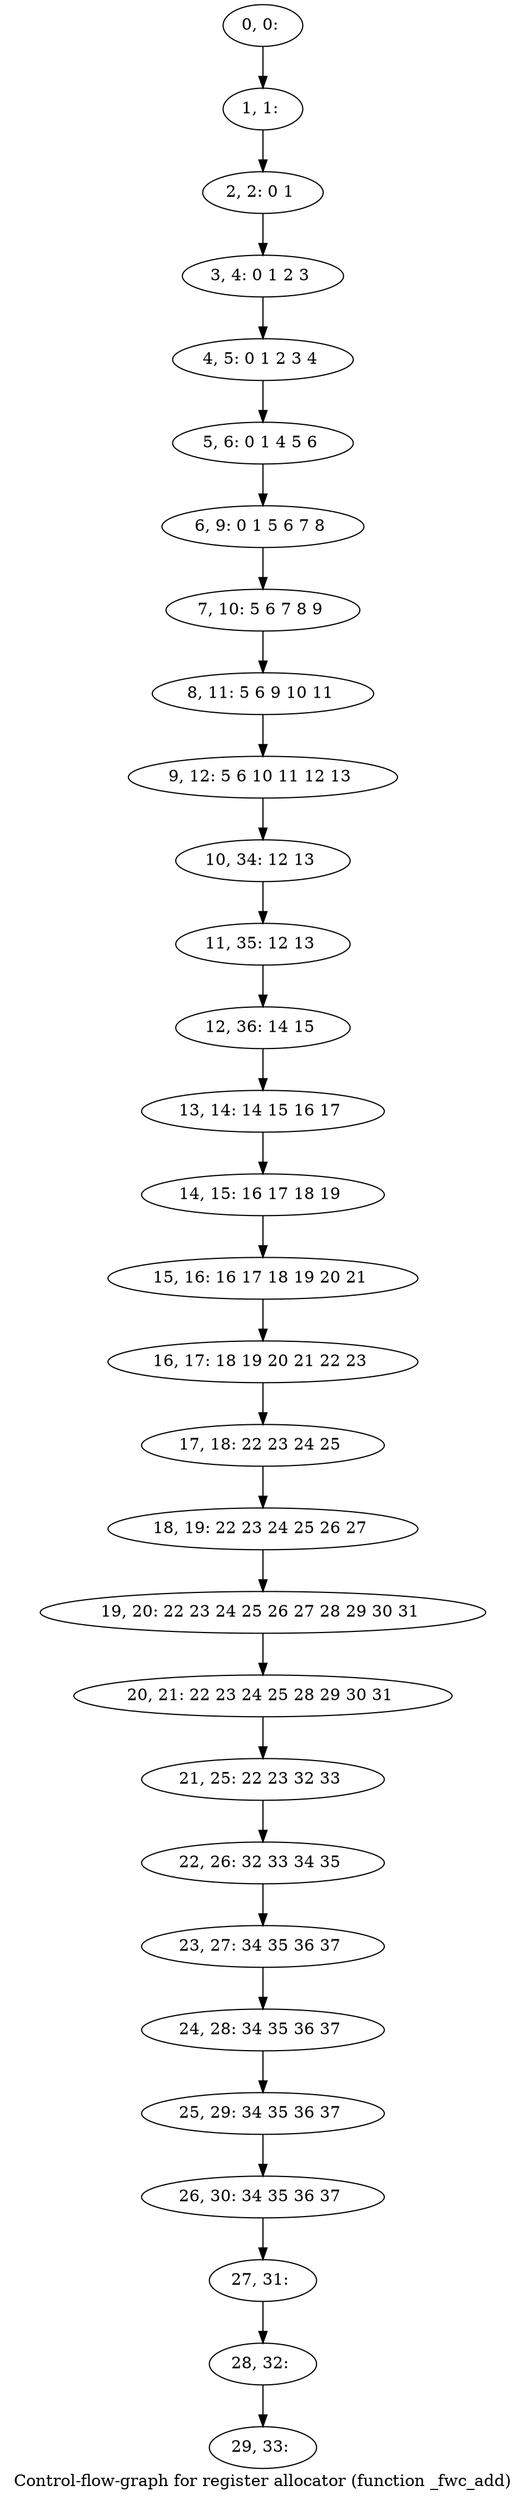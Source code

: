 digraph G {
graph [label="Control-flow-graph for register allocator (function _fwc_add)"]
0[label="0, 0: "];
1[label="1, 1: "];
2[label="2, 2: 0 1 "];
3[label="3, 4: 0 1 2 3 "];
4[label="4, 5: 0 1 2 3 4 "];
5[label="5, 6: 0 1 4 5 6 "];
6[label="6, 9: 0 1 5 6 7 8 "];
7[label="7, 10: 5 6 7 8 9 "];
8[label="8, 11: 5 6 9 10 11 "];
9[label="9, 12: 5 6 10 11 12 13 "];
10[label="10, 34: 12 13 "];
11[label="11, 35: 12 13 "];
12[label="12, 36: 14 15 "];
13[label="13, 14: 14 15 16 17 "];
14[label="14, 15: 16 17 18 19 "];
15[label="15, 16: 16 17 18 19 20 21 "];
16[label="16, 17: 18 19 20 21 22 23 "];
17[label="17, 18: 22 23 24 25 "];
18[label="18, 19: 22 23 24 25 26 27 "];
19[label="19, 20: 22 23 24 25 26 27 28 29 30 31 "];
20[label="20, 21: 22 23 24 25 28 29 30 31 "];
21[label="21, 25: 22 23 32 33 "];
22[label="22, 26: 32 33 34 35 "];
23[label="23, 27: 34 35 36 37 "];
24[label="24, 28: 34 35 36 37 "];
25[label="25, 29: 34 35 36 37 "];
26[label="26, 30: 34 35 36 37 "];
27[label="27, 31: "];
28[label="28, 32: "];
29[label="29, 33: "];
0->1 ;
1->2 ;
2->3 ;
3->4 ;
4->5 ;
5->6 ;
6->7 ;
7->8 ;
8->9 ;
9->10 ;
10->11 ;
11->12 ;
12->13 ;
13->14 ;
14->15 ;
15->16 ;
16->17 ;
17->18 ;
18->19 ;
19->20 ;
20->21 ;
21->22 ;
22->23 ;
23->24 ;
24->25 ;
25->26 ;
26->27 ;
27->28 ;
28->29 ;
}
